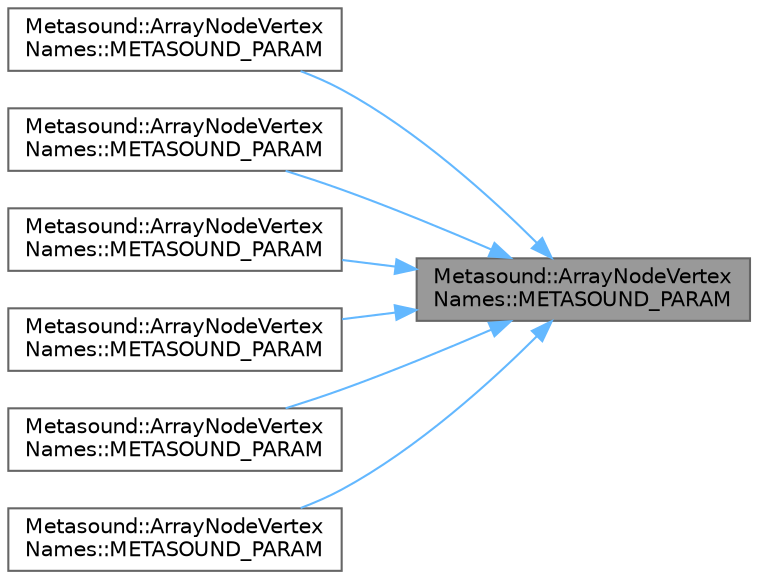 digraph "Metasound::ArrayNodeVertexNames::METASOUND_PARAM"
{
 // INTERACTIVE_SVG=YES
 // LATEX_PDF_SIZE
  bgcolor="transparent";
  edge [fontname=Helvetica,fontsize=10,labelfontname=Helvetica,labelfontsize=10];
  node [fontname=Helvetica,fontsize=10,shape=box,height=0.2,width=0.4];
  rankdir="RL";
  Node1 [id="Node000001",label="Metasound::ArrayNodeVertex\lNames::METASOUND_PARAM",height=0.2,width=0.4,color="gray40", fillcolor="grey60", style="filled", fontcolor="black",tooltip=" "];
  Node1 -> Node2 [id="edge1_Node000001_Node000002",dir="back",color="steelblue1",style="solid",tooltip=" "];
  Node2 [id="Node000002",label="Metasound::ArrayNodeVertex\lNames::METASOUND_PARAM",height=0.2,width=0.4,color="grey40", fillcolor="white", style="filled",URL="$d1/d0b/namespaceMetasound_1_1ArrayNodeVertexNames.html#acc074230af84846bc30e6fd48cd83743",tooltip=" "];
  Node1 -> Node3 [id="edge2_Node000001_Node000003",dir="back",color="steelblue1",style="solid",tooltip=" "];
  Node3 [id="Node000003",label="Metasound::ArrayNodeVertex\lNames::METASOUND_PARAM",height=0.2,width=0.4,color="grey40", fillcolor="white", style="filled",URL="$d1/d0b/namespaceMetasound_1_1ArrayNodeVertexNames.html#a1b884332cc62aab5698339ad02ded3fb",tooltip=" "];
  Node1 -> Node4 [id="edge3_Node000001_Node000004",dir="back",color="steelblue1",style="solid",tooltip=" "];
  Node4 [id="Node000004",label="Metasound::ArrayNodeVertex\lNames::METASOUND_PARAM",height=0.2,width=0.4,color="grey40", fillcolor="white", style="filled",URL="$d1/d0b/namespaceMetasound_1_1ArrayNodeVertexNames.html#aaadd0cd01555b5f2fe2ceb590b060262",tooltip=" "];
  Node1 -> Node5 [id="edge4_Node000001_Node000005",dir="back",color="steelblue1",style="solid",tooltip=" "];
  Node5 [id="Node000005",label="Metasound::ArrayNodeVertex\lNames::METASOUND_PARAM",height=0.2,width=0.4,color="grey40", fillcolor="white", style="filled",URL="$d1/d0b/namespaceMetasound_1_1ArrayNodeVertexNames.html#a02c46dc34a64a94aaf82297bca98ebb7",tooltip=" "];
  Node1 -> Node6 [id="edge5_Node000001_Node000006",dir="back",color="steelblue1",style="solid",tooltip=" "];
  Node6 [id="Node000006",label="Metasound::ArrayNodeVertex\lNames::METASOUND_PARAM",height=0.2,width=0.4,color="grey40", fillcolor="white", style="filled",URL="$d1/d0b/namespaceMetasound_1_1ArrayNodeVertexNames.html#acfc22494282496fda4ba9ab9027bbe85",tooltip=" "];
  Node1 -> Node7 [id="edge6_Node000001_Node000007",dir="back",color="steelblue1",style="solid",tooltip=" "];
  Node7 [id="Node000007",label="Metasound::ArrayNodeVertex\lNames::METASOUND_PARAM",height=0.2,width=0.4,color="grey40", fillcolor="white", style="filled",URL="$d1/d0b/namespaceMetasound_1_1ArrayNodeVertexNames.html#af4506fde7c0149d5b0a338ebc2f6671b",tooltip=" "];
}
